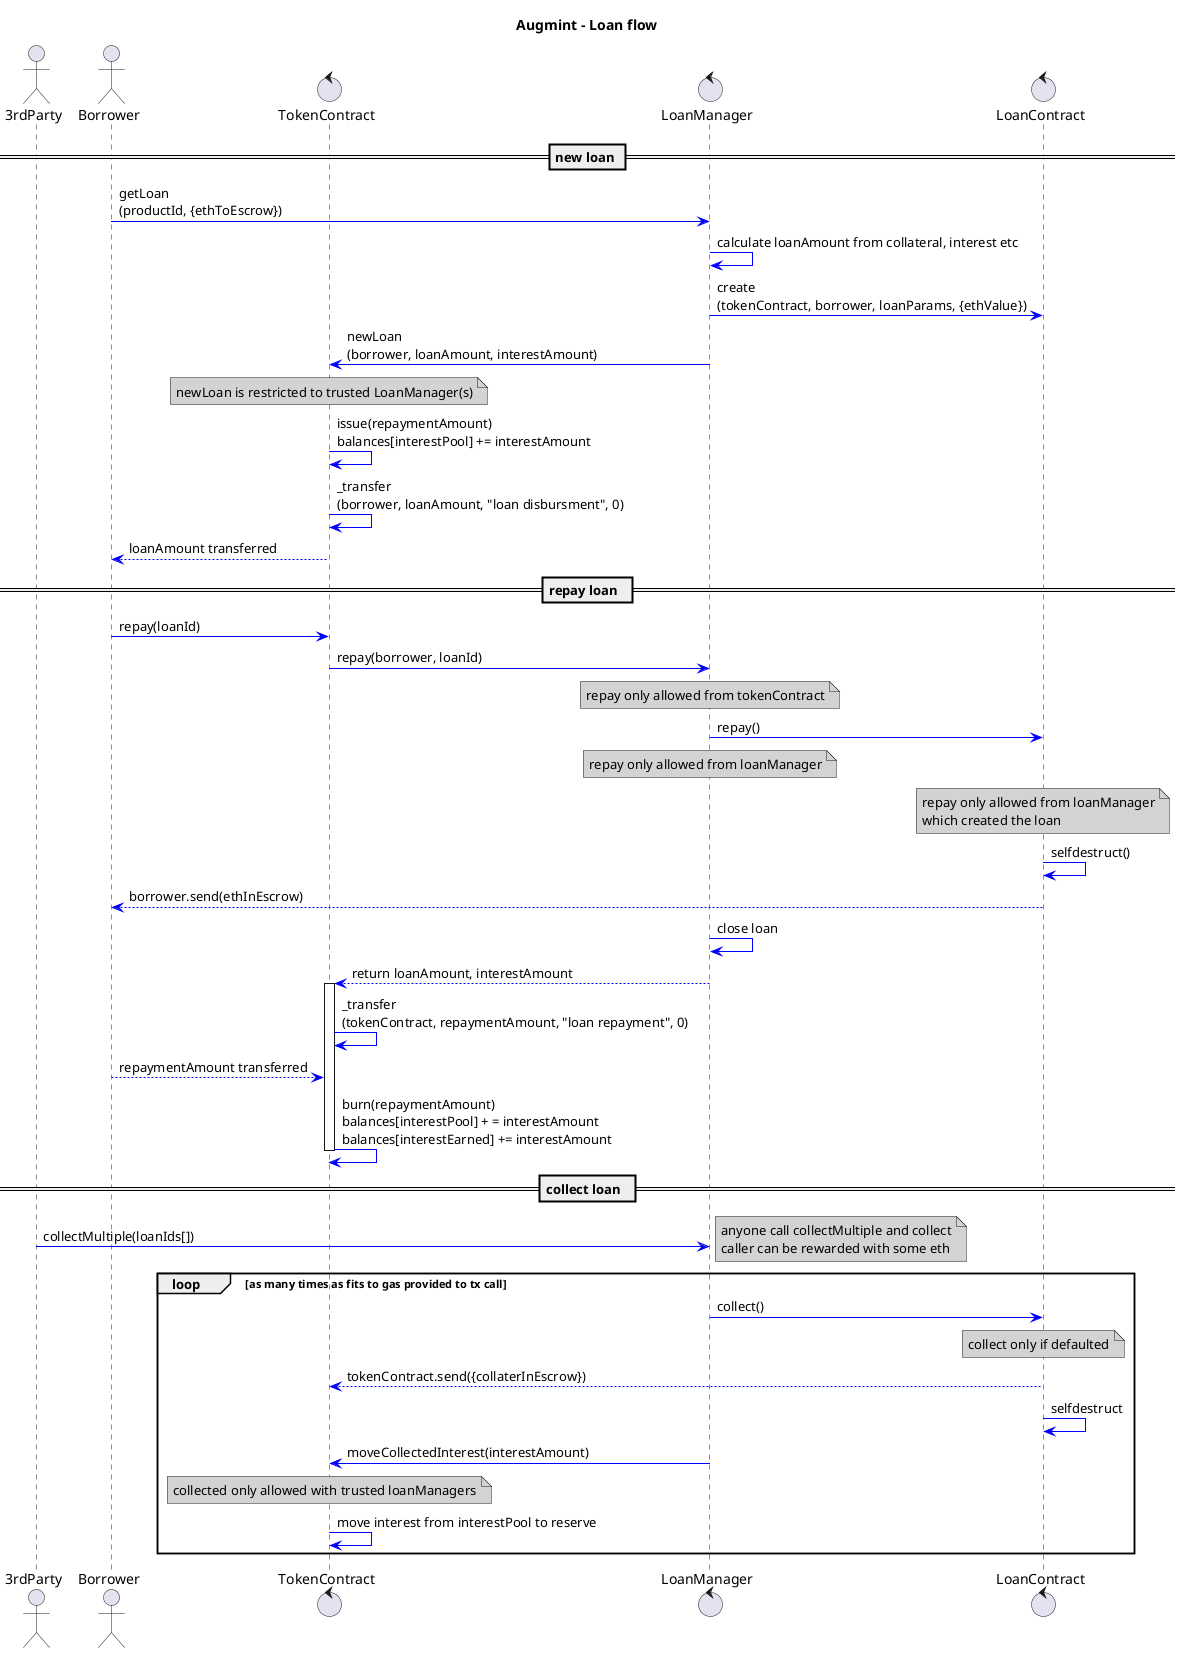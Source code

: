 @startuml
title **Augmint** - Loan flow
skinparam ArrowColor #blue
skinparam noteBackgroundColor #lightgrey
actor 3rdParty
actor Borrower
control TokenContract
control LoanManager
control LoanContract
== new loan ==
Borrower -> LoanManager : getLoan\n(productId, {ethToEscrow})
LoanManager -> LoanManager : calculate loanAmount from collateral, interest etc
LoanManager -> LoanContract : create\n(tokenContract, borrower, loanParams, {ethValue})
LoanManager -> TokenContract : newLoan\n(borrower, loanAmount, interestAmount)
note over TokenContract
newLoan is restricted to trusted LoanManager(s)
end note
TokenContract -> TokenContract : issue(repaymentAmount)\nbalances[interestPool] += interestAmount
TokenContract -> TokenContract : _transfer\n(borrower, loanAmount, "loan disbursment", 0)
TokenContract --> Borrower : loanAmount transferred

== repay loan  ==
Borrower -> TokenContract : repay(loanId)
TokenContract -> LoanManager : repay(borrower, loanId)
note over LoanManager
repay only allowed from tokenContract
end note
LoanManager -> LoanContract : repay()
note over LoanManager
repay only allowed from loanManager
end note
note over LoanContract
repay only allowed from loanManager
which created the loan
end note
LoanContract -> LoanContract : selfdestruct()
LoanContract --> Borrower : borrower.send(ethInEscrow)
LoanManager -> LoanManager : close loan
LoanManager --> TokenContract : return loanAmount, interestAmount
activate TokenContract
TokenContract -> TokenContract : _transfer\n(tokenContract, repaymentAmount, "loan repayment", 0)
Borrower --> TokenContract : repaymentAmount transferred
TokenContract -> TokenContract : burn(repaymentAmount)\nbalances[interestPool] + = interestAmount\nbalances[interestEarned] += interestAmount
deactivate TokenContract
== collect loan  ==
3rdParty -> LoanManager : collectMultiple(loanIds[])
note right
    anyone call collectMultiple and collect
    caller can be rewarded with some eth
end note
loop as many times as fits to gas provided to tx call
    LoanManager -> LoanContract : collect()
    note over LoanContract
        collect only if defaulted
    end note
    LoanContract --> TokenContract : tokenContract.send({collaterInEscrow})
    LoanContract -> LoanContract : selfdestruct
    LoanManager -> TokenContract : moveCollectedInterest(interestAmount)
    note over TokenContract
    collected only allowed with trusted loanManagers
    end note
    TokenContract -> TokenContract : move interest from interestPool to reserve
end
@enduml
